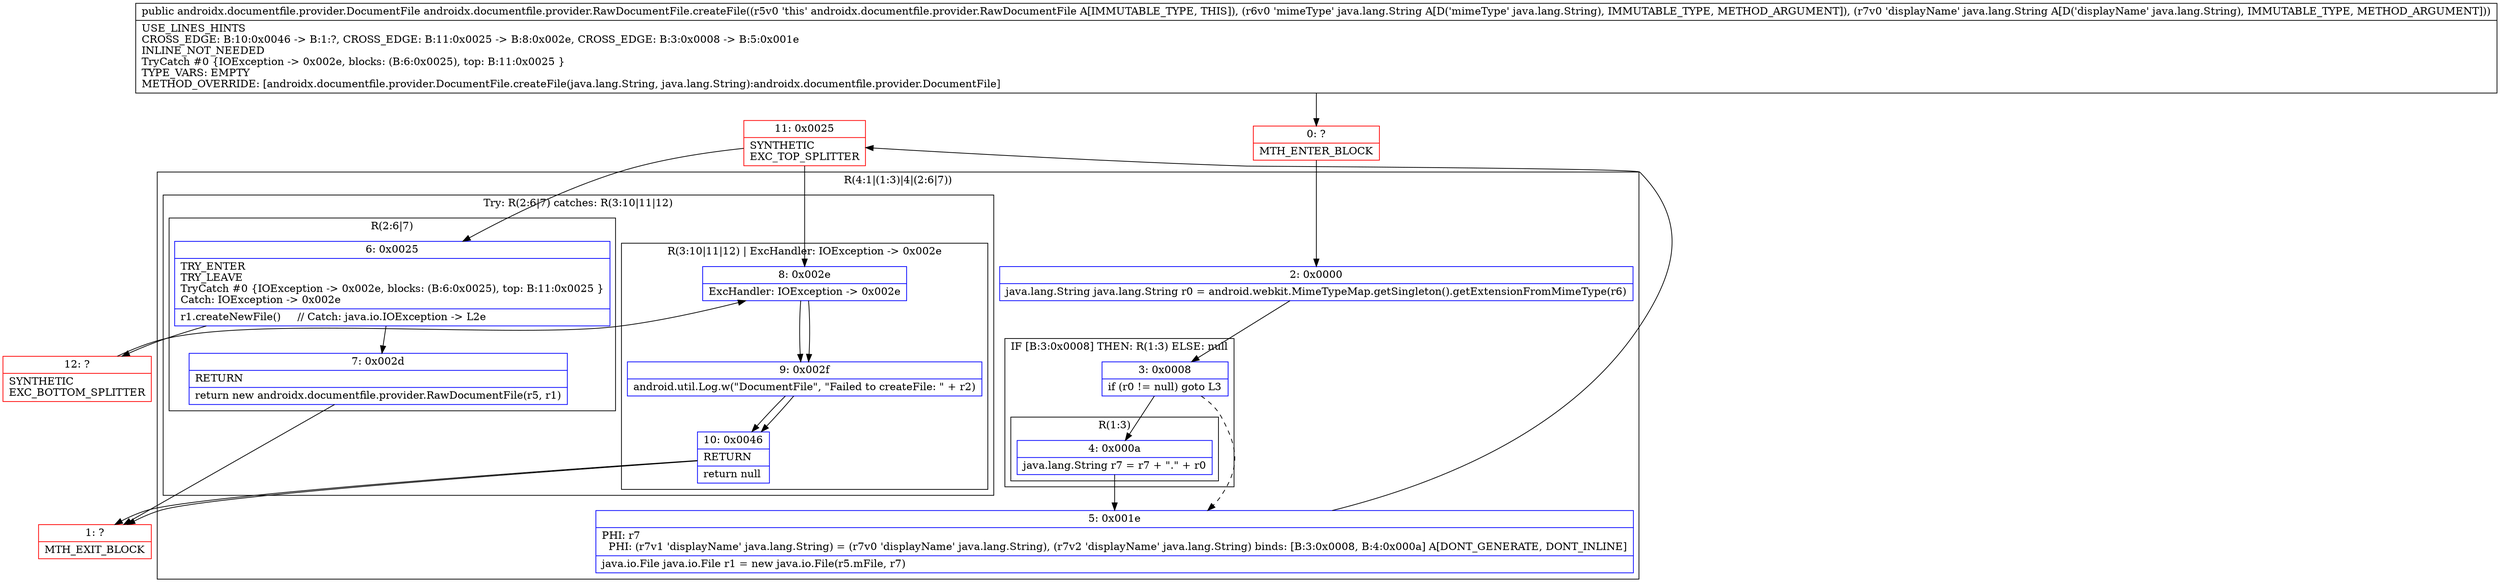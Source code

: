 digraph "CFG forandroidx.documentfile.provider.RawDocumentFile.createFile(Ljava\/lang\/String;Ljava\/lang\/String;)Landroidx\/documentfile\/provider\/DocumentFile;" {
subgraph cluster_Region_1884563836 {
label = "R(4:1|(1:3)|4|(2:6|7))";
node [shape=record,color=blue];
Node_2 [shape=record,label="{2\:\ 0x0000|java.lang.String java.lang.String r0 = android.webkit.MimeTypeMap.getSingleton().getExtensionFromMimeType(r6)\l}"];
subgraph cluster_IfRegion_1629967083 {
label = "IF [B:3:0x0008] THEN: R(1:3) ELSE: null";
node [shape=record,color=blue];
Node_3 [shape=record,label="{3\:\ 0x0008|if (r0 != null) goto L3\l}"];
subgraph cluster_Region_1536866437 {
label = "R(1:3)";
node [shape=record,color=blue];
Node_4 [shape=record,label="{4\:\ 0x000a|java.lang.String r7 = r7 + \".\" + r0\l}"];
}
}
Node_5 [shape=record,label="{5\:\ 0x001e|PHI: r7 \l  PHI: (r7v1 'displayName' java.lang.String) = (r7v0 'displayName' java.lang.String), (r7v2 'displayName' java.lang.String) binds: [B:3:0x0008, B:4:0x000a] A[DONT_GENERATE, DONT_INLINE]\l|java.io.File java.io.File r1 = new java.io.File(r5.mFile, r7)\l}"];
subgraph cluster_TryCatchRegion_581307684 {
label = "Try: R(2:6|7) catches: R(3:10|11|12)";
node [shape=record,color=blue];
subgraph cluster_Region_834956165 {
label = "R(2:6|7)";
node [shape=record,color=blue];
Node_6 [shape=record,label="{6\:\ 0x0025|TRY_ENTER\lTRY_LEAVE\lTryCatch #0 \{IOException \-\> 0x002e, blocks: (B:6:0x0025), top: B:11:0x0025 \}\lCatch: IOException \-\> 0x002e\l|r1.createNewFile()     \/\/ Catch: java.io.IOException \-\> L2e\l}"];
Node_7 [shape=record,label="{7\:\ 0x002d|RETURN\l|return new androidx.documentfile.provider.RawDocumentFile(r5, r1)\l}"];
}
subgraph cluster_Region_230676347 {
label = "R(3:10|11|12) | ExcHandler: IOException \-\> 0x002e\l";
node [shape=record,color=blue];
Node_8 [shape=record,label="{8\:\ 0x002e|ExcHandler: IOException \-\> 0x002e\l}"];
Node_9 [shape=record,label="{9\:\ 0x002f|android.util.Log.w(\"DocumentFile\", \"Failed to createFile: \" + r2)\l}"];
Node_10 [shape=record,label="{10\:\ 0x0046|RETURN\l|return null\l}"];
}
}
}
subgraph cluster_Region_230676347 {
label = "R(3:10|11|12) | ExcHandler: IOException \-\> 0x002e\l";
node [shape=record,color=blue];
Node_8 [shape=record,label="{8\:\ 0x002e|ExcHandler: IOException \-\> 0x002e\l}"];
Node_9 [shape=record,label="{9\:\ 0x002f|android.util.Log.w(\"DocumentFile\", \"Failed to createFile: \" + r2)\l}"];
Node_10 [shape=record,label="{10\:\ 0x0046|RETURN\l|return null\l}"];
}
Node_0 [shape=record,color=red,label="{0\:\ ?|MTH_ENTER_BLOCK\l}"];
Node_11 [shape=record,color=red,label="{11\:\ 0x0025|SYNTHETIC\lEXC_TOP_SPLITTER\l}"];
Node_1 [shape=record,color=red,label="{1\:\ ?|MTH_EXIT_BLOCK\l}"];
Node_12 [shape=record,color=red,label="{12\:\ ?|SYNTHETIC\lEXC_BOTTOM_SPLITTER\l}"];
MethodNode[shape=record,label="{public androidx.documentfile.provider.DocumentFile androidx.documentfile.provider.RawDocumentFile.createFile((r5v0 'this' androidx.documentfile.provider.RawDocumentFile A[IMMUTABLE_TYPE, THIS]), (r6v0 'mimeType' java.lang.String A[D('mimeType' java.lang.String), IMMUTABLE_TYPE, METHOD_ARGUMENT]), (r7v0 'displayName' java.lang.String A[D('displayName' java.lang.String), IMMUTABLE_TYPE, METHOD_ARGUMENT]))  | USE_LINES_HINTS\lCROSS_EDGE: B:10:0x0046 \-\> B:1:?, CROSS_EDGE: B:11:0x0025 \-\> B:8:0x002e, CROSS_EDGE: B:3:0x0008 \-\> B:5:0x001e\lINLINE_NOT_NEEDED\lTryCatch #0 \{IOException \-\> 0x002e, blocks: (B:6:0x0025), top: B:11:0x0025 \}\lTYPE_VARS: EMPTY\lMETHOD_OVERRIDE: [androidx.documentfile.provider.DocumentFile.createFile(java.lang.String, java.lang.String):androidx.documentfile.provider.DocumentFile]\l}"];
MethodNode -> Node_0;Node_2 -> Node_3;
Node_3 -> Node_4;
Node_3 -> Node_5[style=dashed];
Node_4 -> Node_5;
Node_5 -> Node_11;
Node_6 -> Node_7;
Node_6 -> Node_12;
Node_7 -> Node_1;
Node_8 -> Node_9;
Node_9 -> Node_10;
Node_10 -> Node_1;
Node_8 -> Node_9;
Node_9 -> Node_10;
Node_10 -> Node_1;
Node_0 -> Node_2;
Node_11 -> Node_6;
Node_11 -> Node_8;
Node_12 -> Node_8;
}

